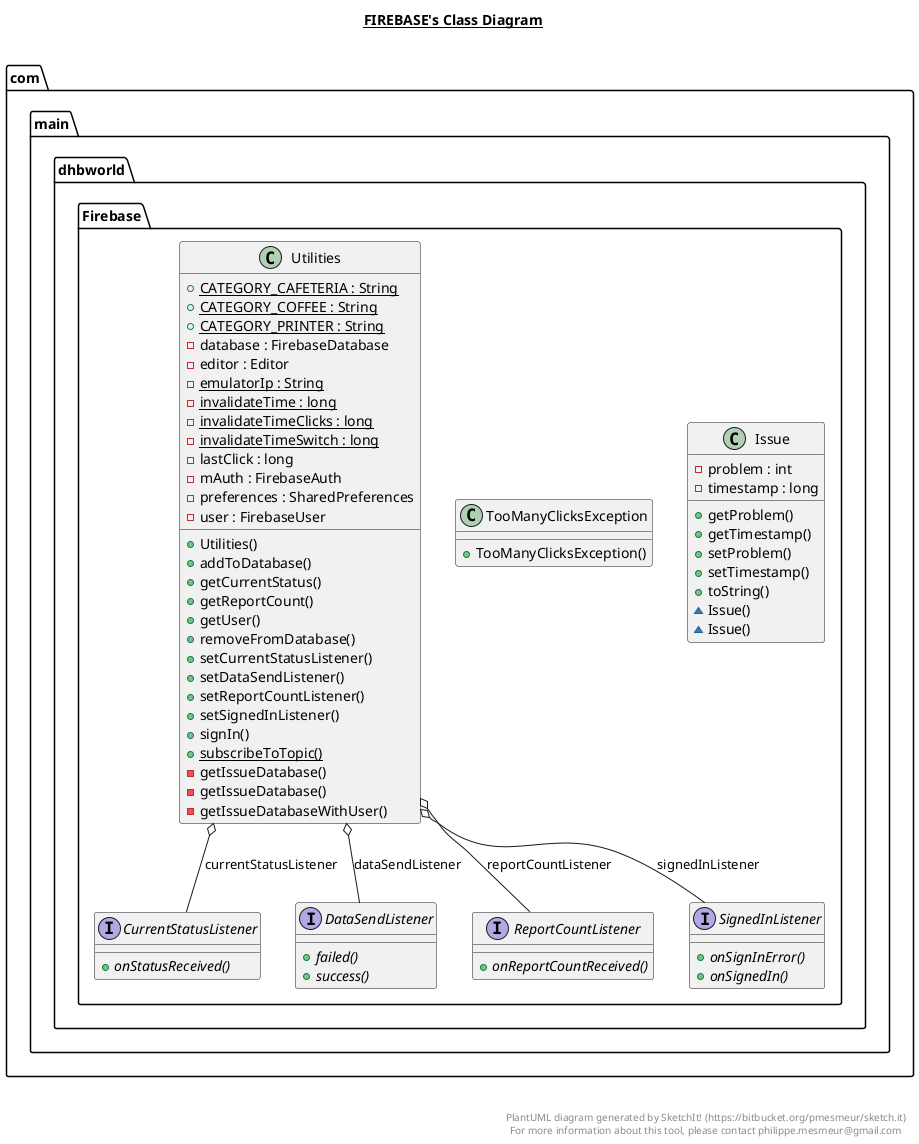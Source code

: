 @startuml

title __FIREBASE's Class Diagram__\n

  namespace com.main.dhbworld {
    namespace Firebase {
      interface com.main.dhbworld.Firebase.CurrentStatusListener {
          {abstract} + onStatusReceived()
      }
    }
  }
  

  namespace com.main.dhbworld {
    namespace Firebase {
      interface com.main.dhbworld.Firebase.DataSendListener {
          {abstract} + failed()
          {abstract} + success()
      }
    }
  }
  

  namespace com.main.dhbworld {
    namespace Firebase {
      class com.main.dhbworld.Firebase.Issue {
          - problem : int
          - timestamp : long
          + getProblem()
          + getTimestamp()
          + setProblem()
          + setTimestamp()
          + toString()
          ~ Issue()
          ~ Issue()
      }
    }
  }
  

  namespace com.main.dhbworld {
    namespace Firebase {
      interface com.main.dhbworld.Firebase.ReportCountListener {
          {abstract} + onReportCountReceived()
      }
    }
  }
  

  namespace com.main.dhbworld {
    namespace Firebase {
      interface com.main.dhbworld.Firebase.SignedInListener {
          {abstract} + onSignInError()
          {abstract} + onSignedIn()
      }
    }
  }
  

  namespace com.main.dhbworld {
    namespace Firebase {
      class com.main.dhbworld.Firebase.TooManyClicksException {
          + TooManyClicksException()
      }
    }
  }
  

  namespace com.main.dhbworld {
    namespace Firebase {
      class com.main.dhbworld.Firebase.Utilities {
          {static} + CATEGORY_CAFETERIA : String
          {static} + CATEGORY_COFFEE : String
          {static} + CATEGORY_PRINTER : String
          - database : FirebaseDatabase
          - editor : Editor
          {static} - emulatorIp : String
          {static} - invalidateTime : long
          {static} - invalidateTimeClicks : long
          {static} - invalidateTimeSwitch : long
          - lastClick : long
          - mAuth : FirebaseAuth
          - preferences : SharedPreferences
          - user : FirebaseUser
          + Utilities()
          + addToDatabase()
          + getCurrentStatus()
          + getReportCount()
          + getUser()
          + removeFromDatabase()
          + setCurrentStatusListener()
          + setDataSendListener()
          + setReportCountListener()
          + setSignedInListener()
          + signIn()
          {static} + subscribeToTopic()
          - getIssueDatabase()
          - getIssueDatabase()
          - getIssueDatabaseWithUser()
      }
    }
  }
  

  com.main.dhbworld.Firebase.Utilities o-- com.main.dhbworld.Firebase.CurrentStatusListener : currentStatusListener
  com.main.dhbworld.Firebase.Utilities o-- com.main.dhbworld.Firebase.DataSendListener : dataSendListener
  com.main.dhbworld.Firebase.Utilities o-- com.main.dhbworld.Firebase.ReportCountListener : reportCountListener
  com.main.dhbworld.Firebase.Utilities o-- com.main.dhbworld.Firebase.SignedInListener : signedInListener


right footer


PlantUML diagram generated by SketchIt! (https://bitbucket.org/pmesmeur/sketch.it)
For more information about this tool, please contact philippe.mesmeur@gmail.com
endfooter

@enduml
